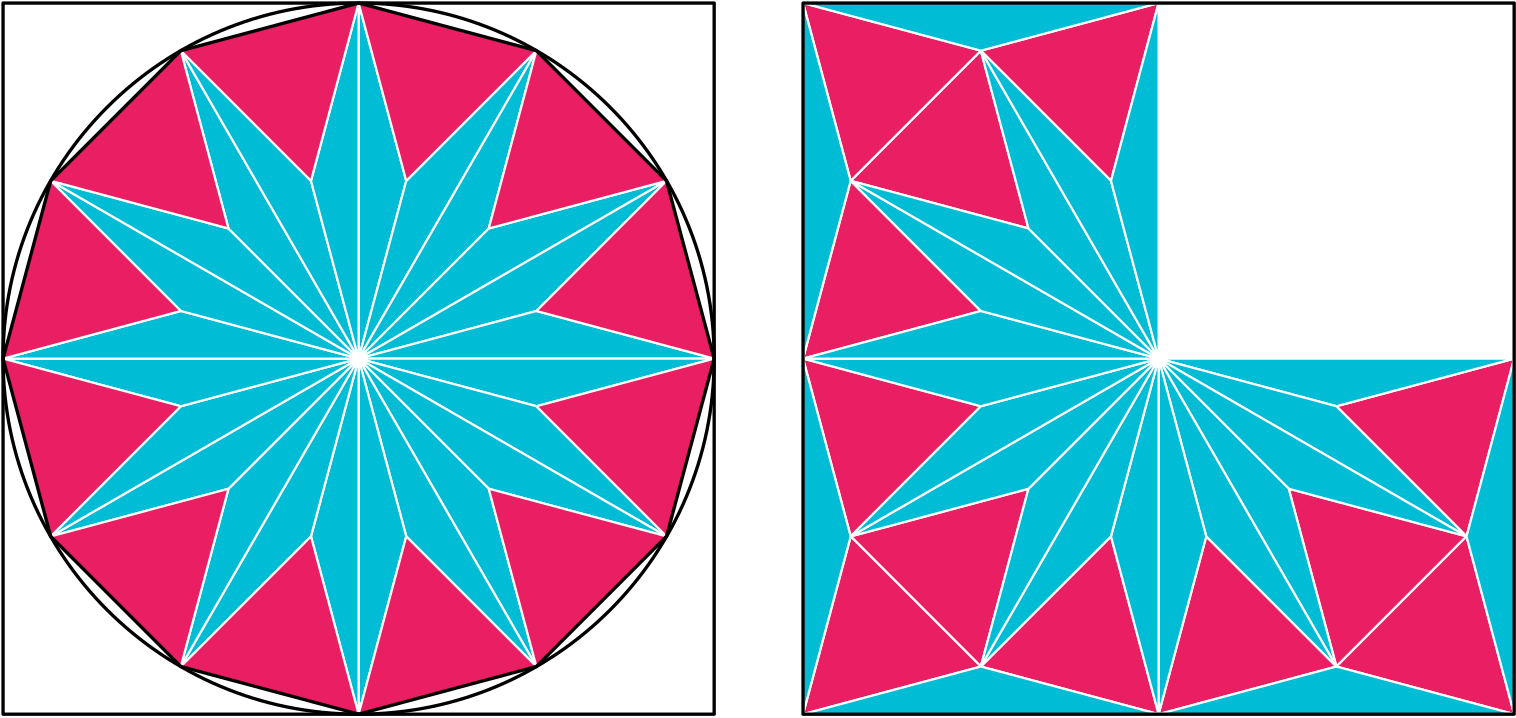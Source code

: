 <?xml version="1.0"?>
<!DOCTYPE ipe SYSTEM "ipe.dtd">
<ipe version="70218" creator="Ipe 7.2.28">
<info created="D:20180730114033" modified="D:20240327092823"/>
<ipestyle name="tungsteno">
<symbol name="arrow/arc(spx)">
<path stroke="sym-stroke" fill="sym-stroke" pen="sym-pen">
0 0 m
-1 0.333 l
-1 -0.333 l
h
</path>
</symbol>
<symbol name="arrow/farc(spx)">
<path stroke="sym-stroke" fill="white" pen="sym-pen">
0 0 m
-1 0.333 l
-1 -0.333 l
h
</path>
</symbol>
<symbol name="arrow/ptarc(spx)">
<path stroke="sym-stroke" fill="sym-stroke" pen="sym-pen">
0 0 m
-1 0.333 l
-0.8 0 l
-1 -0.333 l
h
</path>
</symbol>
<symbol name="arrow/fptarc(spx)">
<path stroke="sym-stroke" fill="white" pen="sym-pen">
0 0 m
-1 0.333 l
-0.8 0 l
-1 -0.333 l
h
</path>
</symbol>
<symbol name="mark/circle(sx)" transformations="translations">
<path fill="sym-stroke">
0.6 0 0 0.6 0 0 e
0.4 0 0 0.4 0 0 e
</path>
</symbol>
<symbol name="mark/disk(sx)" transformations="translations">
<path fill="sym-stroke">
0.6 0 0 0.6 0 0 e
</path>
</symbol>
<symbol name="mark/fdisk(sfx)" transformations="translations">
<group>
<path fill="sym-fill">
0.5 0 0 0.5 0 0 e
</path>
<path fill="sym-stroke" fillrule="eofill">
0.6 0 0 0.6 0 0 e
0.4 0 0 0.4 0 0 e
</path>
</group>
</symbol>
<symbol name="mark/box(sx)" transformations="translations">
<path fill="sym-stroke" fillrule="eofill">
-0.6 -0.6 m
0.6 -0.6 l
0.6 0.6 l
-0.6 0.6 l
h
-0.4 -0.4 m
0.4 -0.4 l
0.4 0.4 l
-0.4 0.4 l
h
</path>
</symbol>
<symbol name="mark/square(sx)" transformations="translations">
<path fill="sym-stroke">
-0.6 -0.6 m
0.6 -0.6 l
0.6 0.6 l
-0.6 0.6 l
h
</path>
</symbol>
<symbol name="mark/fsquare(sfx)" transformations="translations">
<group>
<path fill="sym-fill">
-0.5 -0.5 m
0.5 -0.5 l
0.5 0.5 l
-0.5 0.5 l
h
</path>
<path fill="sym-stroke" fillrule="eofill">
-0.6 -0.6 m
0.6 -0.6 l
0.6 0.6 l
-0.6 0.6 l
h
-0.4 -0.4 m
0.4 -0.4 l
0.4 0.4 l
-0.4 0.4 l
h
</path>
</group>
</symbol>
<symbol name="mark/cross(sx)" transformations="translations">
<group>
<path fill="sym-stroke">
-0.43 -0.57 m
0.57 0.43 l
0.43 0.57 l
-0.57 -0.43 l
h
</path>
<path fill="sym-stroke">
-0.43 0.57 m
0.57 -0.43 l
0.43 -0.57 l
-0.57 0.43 l
h
</path>
</group>
</symbol>
<symbol name="arrow/fnormal(spx)">
<path stroke="sym-stroke" fill="white" pen="sym-pen">
0 0 m
-1 0.333 l
-1 -0.333 l
h
</path>
</symbol>
<symbol name="arrow/pointed(spx)">
<path stroke="sym-stroke" fill="sym-stroke" pen="sym-pen">
0 0 m
-1 0.333 l
-0.8 0 l
-1 -0.333 l
h
</path>
</symbol>
<symbol name="arrow/fpointed(spx)">
<path stroke="sym-stroke" fill="white" pen="sym-pen">
0 0 m
-1 0.333 l
-0.8 0 l
-1 -0.333 l
h
</path>
</symbol>
<symbol name="arrow/linear(spx)">
<path stroke="sym-stroke" pen="sym-pen">
-1 0.333 m
0 0 l
-1 -0.333 l
</path>
</symbol>
<symbol name="arrow/fdouble(spx)">
<path stroke="sym-stroke" fill="white" pen="sym-pen">
0 0 m
-1 0.333 l
-1 -0.333 l
h
-1 0 m
-2 0.333 l
-2 -0.333 l
h
</path>
</symbol>
<symbol name="arrow/double(spx)">
<path stroke="sym-stroke" fill="sym-stroke" pen="sym-pen">
0 0 m
-1 0.333 l
-1 -0.333 l
h
-1 0 m
-2 0.333 l
-2 -0.333 l
h
</path>
</symbol>
<symbol name="arrow/mid-normal(spx)">
<path stroke="sym-stroke" fill="sym-stroke" pen="sym-pen">
0.5 0 m
-0.5 0.333 l
-0.5 -0.333 l
h
</path>
</symbol>
<symbol name="arrow/mid-fnormal(spx)">
<path stroke="sym-stroke" fill="white" pen="sym-pen">
0.5 0 m
-0.5 0.333 l
-0.5 -0.333 l
h
</path>
</symbol>
<symbol name="arrow/mid-pointed(spx)">
<path stroke="sym-stroke" fill="sym-stroke" pen="sym-pen">
0.5 0 m
-0.5 0.333 l
-0.3 0 l
-0.5 -0.333 l
h
</path>
</symbol>
<symbol name="arrow/mid-fpointed(spx)">
<path stroke="sym-stroke" fill="white" pen="sym-pen">
0.5 0 m
-0.5 0.333 l
-0.3 0 l
-0.5 -0.333 l
h
</path>
</symbol>
<symbol name="arrow/mid-double(spx)">
<path stroke="sym-stroke" fill="sym-stroke" pen="sym-pen">
1 0 m
0 0.333 l
0 -0.333 l
h
0 0 m
-1 0.333 l
-1 -0.333 l
h
</path>
</symbol>
<symbol name="arrow/mid-fdouble(spx)">
<path stroke="sym-stroke" fill="white" pen="sym-pen">
1 0 m
0 0.333 l
0 -0.333 l
h
0 0 m
-1 0.333 l
-1 -0.333 l
h
</path>
</symbol>
<anglesize name="22.5 deg" value="22.5"/>
<anglesize name="30 deg" value="30"/>
<anglesize name="45 deg" value="45"/>
<anglesize name="60 deg" value="60"/>
<anglesize name="90 deg" value="90"/>
<arrowsize name="large" value="10"/>
<arrowsize name="small" value="5"/>
<arrowsize name="tiny" value="3"/>
<color name="amber100" value="1 0.925 0.702"/>
<color name="amber200" value="1 0.878 0.51"/>
<color name="amber300" value="1 0.835 0.31"/>
<color name="amber400" value="1 0.792 0.157"/>
<color name="amber500" value="1 0.757 0.027"/>
<color name="amber600" value="1 0.702 0"/>
<color name="amber700" value="1 0.627 0"/>
<color name="amber800" value="1 0.561 0"/>
<color name="amber900" value="1 0.435 0"/>
<color name="blue100" value="0.733 0.871 0.984"/>
<color name="blue200" value="0.565 0.792 0.976"/>
<color name="blue300" value="0.392 0.71 0.965"/>
<color name="blue400" value="0.259 0.647 0.961"/>
<color name="blue500" value="0.129 0.588 0.953"/>
<color name="blue600" value="0.118 0.533 0.898"/>
<color name="blue700" value="0.098 0.463 0.824"/>
<color name="blue800" value="0.082 0.396 0.753"/>
<color name="blue900" value="0.051 0.278 0.631"/>
<color name="bluegray100" value="0.812 0.847 0.863"/>
<color name="bluegray200" value="0.69 0.745 0.773"/>
<color name="bluegray300" value="0.565 0.643 0.682"/>
<color name="bluegray400" value="0.471 0.565 0.612"/>
<color name="bluegray500" value="0.376 0.49 0.545"/>
<color name="bluegray600" value="0.329 0.431 0.478"/>
<color name="bluegray700" value="0.271 0.353 0.392"/>
<color name="bluegray800" value="0.216 0.278 0.31"/>
<color name="bluegray900" value="0.149 0.196 0.22"/>
<color name="brown100" value="0.843 0.8 0.784"/>
<color name="brown200" value="0.737 0.667 0.643"/>
<color name="brown300" value="0.631 0.533 0.498"/>
<color name="brown400" value="0.553 0.431 0.388"/>
<color name="brown500" value="0.475 0.333 0.282"/>
<color name="brown600" value="0.427 0.298 0.255"/>
<color name="brown700" value="0.365 0.251 0.216"/>
<color name="brown800" value="0.306 0.204 0.18"/>
<color name="brown900" value="0.243 0.153 0.137"/>
<color name="cyan100" value="0.698 0.922 0.949"/>
<color name="cyan200" value="0.502 0.871 0.918"/>
<color name="cyan300" value="0.302 0.816 0.882"/>
<color name="cyan400" value="0.149 0.776 0.855"/>
<color name="cyan500" value="0 0.737 0.831"/>
<color name="cyan600" value="0 0.675 0.757"/>
<color name="cyan700" value="0 0.592 0.655"/>
<color name="cyan800" value="0 0.514 0.561"/>
<color name="cyan900" value="0 0.376 0.392"/>
<color name="deeporange100" value="1 0.8 0.737"/>
<color name="deeporange200" value="1 0.671 0.569"/>
<color name="deeporange300" value="1 0.541 0.396"/>
<color name="deeporange400" value="1 0.439 0.263"/>
<color name="deeporange500" value="1 0.341 0.133"/>
<color name="deeporange600" value="0.957 0.318 0.118"/>
<color name="deeporange700" value="0.902 0.29 0.098"/>
<color name="deeporange800" value="0.847 0.263 0.082"/>
<color name="deeporange900" value="0.749 0.212 0.047"/>
<color name="deeppurple100" value="0.82 0.769 0.914"/>
<color name="deeppurple200" value="0.702 0.616 0.859"/>
<color name="deeppurple300" value="0.584 0.459 0.804"/>
<color name="deeppurple400" value="0.494 0.341 0.761"/>
<color name="deeppurple500" value="0.404 0.227 0.718"/>
<color name="deeppurple600" value="0.369 0.208 0.694"/>
<color name="deeppurple700" value="0.318 0.176 0.659"/>
<color name="deeppurple800" value="0.271 0.153 0.627"/>
<color name="deeppurple900" value="0.192 0.106 0.573"/>
<color name="gray100" value="0.961"/>
<color name="gray200" value="0.933"/>
<color name="gray300" value="0.878"/>
<color name="gray400" value="0.741"/>
<color name="gray500" value="0.62"/>
<color name="gray600" value="0.459"/>
<color name="gray700" value="0.38"/>
<color name="gray800" value="0.259"/>
<color name="gray900" value="0.129"/>
<color name="green100" value="0.784 0.902 0.788"/>
<color name="green200" value="0.647 0.839 0.655"/>
<color name="green300" value="0.506 0.78 0.518"/>
<color name="green400" value="0.4 0.733 0.416"/>
<color name="green500" value="0.298 0.686 0.314"/>
<color name="green600" value="0.263 0.627 0.278"/>
<color name="green700" value="0.22 0.557 0.235"/>
<color name="green800" value="0.18 0.49 0.196"/>
<color name="green900" value="0.106 0.369 0.125"/>
<color name="indigo100" value="0.773 0.792 0.914"/>
<color name="indigo200" value="0.624 0.659 0.855"/>
<color name="indigo300" value="0.475 0.525 0.796"/>
<color name="indigo400" value="0.361 0.42 0.753"/>
<color name="indigo500" value="0.247 0.318 0.71"/>
<color name="indigo600" value="0.224 0.286 0.671"/>
<color name="indigo700" value="0.188 0.247 0.624"/>
<color name="indigo800" value="0.157 0.208 0.576"/>
<color name="indigo900" value="0.102 0.137 0.494"/>
<color name="lightblue100" value="0.702 0.898 0.988"/>
<color name="lightblue200" value="0.506 0.831 0.98"/>
<color name="lightblue300" value="0.31 0.765 0.969"/>
<color name="lightblue400" value="0.161 0.714 0.965"/>
<color name="lightblue500" value="0.012 0.663 0.957"/>
<color name="lightblue600" value="0.012 0.608 0.898"/>
<color name="lightblue700" value="0.008 0.533 0.82"/>
<color name="lightblue800" value="0.008 0.467 0.741"/>
<color name="lightblue900" value="0.004 0.341 0.608"/>
<color name="lightgreen100" value="0.863 0.929 0.784"/>
<color name="lightgreen200" value="0.773 0.882 0.647"/>
<color name="lightgreen300" value="0.682 0.835 0.506"/>
<color name="lightgreen400" value="0.612 0.8 0.396"/>
<color name="lightgreen500" value="0.545 0.765 0.29"/>
<color name="lightgreen600" value="0.486 0.702 0.259"/>
<color name="lightgreen700" value="0.408 0.624 0.22"/>
<color name="lightgreen800" value="0.333 0.545 0.184"/>
<color name="lightgreen900" value="0.2 0.412 0.118"/>
<color name="lime100" value="0.941 0.957 0.765"/>
<color name="lime200" value="0.902 0.933 0.612"/>
<color name="lime300" value="0.863 0.906 0.459"/>
<color name="lime400" value="0.831 0.882 0.341"/>
<color name="lime500" value="0.804 0.863 0.224"/>
<color name="lime600" value="0.753 0.792 0.2"/>
<color name="lime700" value="0.686 0.706 0.169"/>
<color name="lime800" value="0.62 0.616 0.141"/>
<color name="lime900" value="0.51 0.467 0.09"/>
<color name="orange100" value="1 0.878 0.698"/>
<color name="orange200" value="1 0.8 0.502"/>
<color name="orange300" value="1 0.718 0.302"/>
<color name="orange400" value="1 0.655 0.149"/>
<color name="orange500" value="1 0.596 0"/>
<color name="orange600" value="0.984 0.549 0"/>
<color name="orange700" value="0.961 0.486 0"/>
<color name="orange800" value="0.937 0.424 0"/>
<color name="orange900" value="0.902 0.318 0"/>
<color name="pink100" value="0.973 0.733 0.816"/>
<color name="pink200" value="0.957 0.561 0.694"/>
<color name="pink300" value="0.941 0.384 0.573"/>
<color name="pink400" value="0.925 0.251 0.478"/>
<color name="pink500" value="0.914 0.118 0.388"/>
<color name="pink600" value="0.847 0.106 0.376"/>
<color name="pink700" value="0.761 0.094 0.357"/>
<color name="pink800" value="0.678 0.078 0.341"/>
<color name="pink900" value="0.533 0.055 0.31"/>
<color name="purple100" value="0.882 0.745 0.906"/>
<color name="purple200" value="0.808 0.576 0.847"/>
<color name="purple300" value="0.729 0.408 0.784"/>
<color name="purple400" value="0.671 0.278 0.737"/>
<color name="purple500" value="0.612 0.153 0.69"/>
<color name="purple600" value="0.557 0.141 0.667"/>
<color name="purple700" value="0.482 0.122 0.635"/>
<color name="purple800" value="0.416 0.106 0.604"/>
<color name="purple900" value="0.29 0.078 0.549"/>
<color name="red100" value="1 0.804 0.824"/>
<color name="red200" value="0.937 0.604 0.604"/>
<color name="red300" value="0.898 0.451 0.451"/>
<color name="red400" value="0.937 0.325 0.314"/>
<color name="red500" value="0.957 0.263 0.212"/>
<color name="red600" value="0.898 0.224 0.208"/>
<color name="red700" value="0.827 0.184 0.184"/>
<color name="red800" value="0.776 0.157 0.157"/>
<color name="red900" value="0.718 0.11 0.11"/>
<color name="teal100" value="0.698 0.875 0.859"/>
<color name="teal200" value="0.502 0.796 0.769"/>
<color name="teal300" value="0.302 0.714 0.675"/>
<color name="teal400" value="0.149 0.651 0.604"/>
<color name="teal500" value="0 0.588 0.533"/>
<color name="teal600" value="0 0.537 0.482"/>
<color name="teal700" value="0 0.475 0.42"/>
<color name="teal800" value="0 0.412 0.361"/>
<color name="teal900" value="0 0.302 0.251"/>
<color name="yellow100" value="1 0.976 0.769"/>
<color name="yellow200" value="1 0.961 0.616"/>
<color name="yellow300" value="1 0.945 0.463"/>
<color name="yellow400" value="1 0.933 0.345"/>
<color name="yellow500" value="1 0.922 0.231"/>
<color name="yellow600" value="0.992 0.847 0.208"/>
<color name="yellow700" value="0.984 0.753 0.176"/>
<color name="yellow800" value="0.976 0.659 0.145"/>
<color name="yellow900" value="0.961 0.498 0.09"/>
<dashstyle name="dash dot dotted" value="[4 2 1 2 1 2] 0"/>
<dashstyle name="dash dotted" value="[4 2 1 2] 0"/>
<dashstyle name="dashed" value="[4] 0"/>
<dashstyle name="dotted" value="[1 3] 0"/>
<dashstyle name="large dashed" value="[12] 0"/>
<dashstyle name="large dotted" value="[2 4] 0"/>
<dashstyle name="medium dashed" value="[8] 0"/>
<gridsize name="10 pts (~3.5 mm)" value="10"/>
<gridsize name="14 pts (~5 mm)" value="14"/>
<gridsize name="16 pts (~6 mm)" value="16"/>
<gridsize name="20 pts (~7 mm)" value="20"/>
<gridsize name="28 pts (~10 mm)" value="28"/>
<gridsize name="32 pts (~12 mm)" value="32"/>
<gridsize name="4 pts" value="4"/>
<gridsize name="56 pts (~20 mm)" value="56"/>
<gridsize name="8 pts (~3 mm)" value="8"/>
<opacity name="10%" value="0.1"/>
<opacity name="20%" value="0.2"/>
<opacity name="30%" value="0.3"/>
<opacity name="40%" value="0.4"/>
<opacity name="50%" value="0.5"/>
<opacity name="60%" value="0.6"/>
<opacity name="70%" value="0.7"/>
<opacity name="80%" value="0.8"/>
<opacity name="90%" value="0.9"/>
<pen name="fat" value="1.2"/>
<pen name="heavier" value="0.8"/>
<pen name="ultrafat" value="2"/>
<symbolsize name="large" value="5"/>
<symbolsize name="small" value="2"/>
<symbolsize name="tiny" value="1.1"/>
<textsize name="Huge" value="\Huge"/>
<textsize name="LARGE" value="\LARGE"/>
<textsize name="Large" value="\Large"/>
<textsize name="footnote" value="\footnotesize"/>
<textsize name="huge" value="\huge"/>
<textsize name="large" value="\large"/>
<textsize name="script" value="\scriptsize"/>
<textsize name="small" value="\small"/>
<textsize name="tiny" value="\tiny"/>
<textstyle name="center" begin="\begin{center}" end="\end{center}"/>
<textstyle name="item" begin="\begin{itemize}\item{}" end="\end{itemize}"/>
<textstyle name="itemize" begin="\begin{itemize}" end="\end{itemize}"/>
<tiling name="falling" angle="-60" step="4" width="1"/>
<tiling name="rising" angle="30" step="4" width="1"/>
</ipestyle>
<page>
<layer name="alpha"/>
<view layers="alpha" active="alpha"/>
<group layer="alpha" matrix="1 0 0 1 -48 0">
<path stroke="1" fill="cyan500" pen="heavier">
192 640 m
192 512 l
209.149 576 l
h
</path>
<path stroke="1" fill="cyan500" pen="heavier">
209.149 576 m
192 512 l
256 622.851 l
h
</path>
<path stroke="1" fill="cyan500" pen="heavier">
256 622.851 m
192 512 l
238.851 558.851 l
h
</path>
<path stroke="1" fill="cyan500" pen="heavier">
238.851 558.851 m
192 512 l
302.851 576 l
h
</path>
<path stroke="1" fill="cyan500" pen="heavier">
302.851 576 m
192 512 l
256 529.149 l
h
</path>
<path stroke="1" fill="cyan500" pen="heavier">
256 529.149 m
192 512 l
320 512 l
h
</path>
<path stroke="1" fill="cyan500" pen="heavier">
320 512 m
192 512 l
256 494.851 l
h
</path>
<path stroke="1" fill="cyan500" pen="heavier">
256 494.851 m
192 512 l
302.851 448 l
h
</path>
<path stroke="1" fill="cyan500" pen="heavier">
302.851 448 m
192 512 l
238.851 465.149 l
h
</path>
<path stroke="1" fill="cyan500" pen="heavier">
238.851 465.149 m
192 512 l
256 401.149 l
h
</path>
<path stroke="1" fill="cyan500" pen="heavier">
256 401.149 m
192 512 l
209.149 448 l
h
</path>
<path stroke="1" fill="cyan500" pen="heavier">
209.149 448 m
192 512 l
192 384 l
h
</path>
<path stroke="1" fill="cyan500" pen="heavier">
192 384 m
192 512 l
174.851 448 l
h
</path>
<path stroke="1" fill="cyan500" pen="heavier">
174.851 448 m
192 512 l
128 401.149 l
h
</path>
<path stroke="1" fill="cyan500" pen="heavier">
128 401.149 m
192 512 l
145.149 465.149 l
h
</path>
<path stroke="1" fill="cyan500" pen="heavier">
145.149 465.149 m
192 512 l
81.1487 448 l
h
</path>
<path stroke="1" fill="cyan500" pen="heavier">
81.1487 448 m
192 512 l
128 494.851 l
h
</path>
<path stroke="1" fill="cyan500" pen="heavier">
128 494.851 m
192 512 l
64 512 l
h
</path>
<path stroke="1" fill="cyan500" pen="heavier">
64 512 m
192 512 l
128 529.149 l
h
</path>
<path stroke="1" fill="cyan500" pen="heavier">
128 529.149 m
192 512 l
81.1487 576 l
h
</path>
<path stroke="1" fill="cyan500" pen="heavier">
81.1487 576 m
192 512 l
145.149 558.851 l
h
</path>
<path stroke="1" fill="cyan500" pen="heavier">
145.149 558.851 m
192 512 l
128 622.851 l
h
</path>
<path stroke="1" fill="cyan500" pen="heavier">
128 622.851 m
192 512 l
174.851 576 l
h
</path>
<path stroke="1" fill="cyan500" pen="heavier">
174.851 576 m
192 512 l
192 640 l
h
</path>
</group>
<group matrix="1 0 0 1 -48 0">
<path matrix="-1 0 0 -1 558.851 1198.85" stroke="1" fill="pink500" pen="heavier">
320 640 m
256 622.851 l
302.851 576 l
h
</path>
<path matrix="-0.866025 -0.5 0.5 -0.866025 166.277 1290.26" stroke="1" fill="pink500" pen="heavier">
320 640 m
256 622.851 l
302.851 576 l
h
</path>
<path matrix="-0.5 -0.866025 0.866025 -0.5 -219.405 1173.13" stroke="1" fill="pink500" pen="heavier">
320 640 m
256 622.851 l
302.851 576 l
h
</path>
<path matrix="0 -1 1 0 -494.851 878.851" stroke="1" fill="pink500" pen="heavier">
320 640 m
256 622.851 l
302.851 576 l
h
</path>
<path matrix="0.5 -0.866025 0.866025 0.5 -586.256 486.277" stroke="1" fill="pink500" pen="heavier">
320 640 m
256 622.851 l
302.851 576 l
h
</path>
<path matrix="0.866025 -0.5 0.5 0.866025 -469.128 100.595" stroke="1" fill="pink500" pen="heavier">
320 640 m
256 622.851 l
302.851 576 l
h
</path>
<path matrix="1 0 0 1 -174.851 -174.851" stroke="1" fill="pink500" pen="heavier">
320 640 m
256 622.851 l
302.851 576 l
h
</path>
<path matrix="0.866025 0.5 -0.5 0.866025 217.723 -266.256" stroke="1" fill="pink500" pen="heavier">
320 640 m
256 622.851 l
302.851 576 l
h
</path>
<path matrix="0.5 0.866025 -0.866025 0.5 603.405 -149.128" stroke="1" fill="pink500" pen="heavier">
320 640 m
256 622.851 l
302.851 576 l
h
</path>
<path matrix="0 1 -1 0 878.851 145.149" stroke="1" fill="pink500" pen="heavier">
320 640 m
256 622.851 l
302.851 576 l
h
</path>
<path matrix="-0.5 0.866025 -0.866025 -0.5 970.256 537.723" stroke="1" fill="pink500" pen="heavier">
320 640 m
256 622.851 l
302.851 576 l
h
</path>
<path matrix="-0.866025 0.5 -0.5 -0.866025 853.128 923.405" stroke="1" fill="pink500" pen="heavier">
320 640 m
256 622.851 l
302.851 576 l
h
</path>
</group>
<path matrix="1 0 0 1 -48 64" stroke="black" pen="fat">
64 576 m
64 320 l
320 320 l
320 576 l
h
</path>
<path matrix="1 0 0 1 -48 0" stroke="black" pen="fat">
128 0 0 128 192 512 e
</path>
<path matrix="1 0 0 1 -48 0" stroke="black" pen="fat">
320 512 m
302.851 576 l
256 622.851 l
192 640 l
128 622.851 l
81.1487 576 l
64 512 l
81.1487 448 l
128 401.149 l
192 384 l
256 401.149 l
302.851 448 l
h
</path>
<group matrix="1 0 0 1 240 320">
<path matrix="-0.5 -0.866025 0.866025 -0.5 -219.405 853.128" stroke="1" fill="pink500" pen="heavier">
320 640 m
256 622.851 l
302.851 576 l
h
</path>
<path matrix="0 -1 1 0 -494.851 558.851" stroke="1" fill="pink500" pen="heavier">
320 640 m
256 622.851 l
302.851 576 l
h
</path>
<path matrix="0.5 -0.866025 0.866025 0.5 -586.256 166.277" stroke="1" fill="pink500" pen="heavier">
320 640 m
256 622.851 l
302.851 576 l
h
</path>
<path matrix="0.866025 -0.5 0.5 0.866025 -469.128 -219.405" stroke="1" fill="pink500" pen="heavier">
320 640 m
256 622.851 l
302.851 576 l
h
</path>
<path matrix="1 0 0 1 -174.851 -494.851" stroke="1" fill="pink500" pen="heavier">
320 640 m
256 622.851 l
302.851 576 l
h
</path>
<path matrix="0.866025 0.5 -0.5 0.866025 217.723 -586.256" stroke="1" fill="pink500" pen="heavier">
320 640 m
256 622.851 l
302.851 576 l
h
</path>
<path matrix="0.5 0.866025 -0.866025 0.5 603.405 -469.128" stroke="1" fill="pink500" pen="heavier">
320 640 m
256 622.851 l
302.851 576 l
h
</path>
<path matrix="0 1 -1 0 878.851 -174.851" stroke="1" fill="pink500" pen="heavier">
320 640 m
256 622.851 l
302.851 576 l
h
</path>
<path matrix="-0.5 0.866025 -0.866025 -0.5 970.256 217.723" stroke="1" fill="pink500" pen="heavier">
320 640 m
256 622.851 l
302.851 576 l
h
</path>
<path matrix="0 1 -1 0 704 0" stroke="1" fill="pink500" pen="heavier">
320 640 m
256 622.851 l
302.851 576 l
h
</path>
<path matrix="0 -1 1 0 -320 384" stroke="1" fill="pink500" pen="heavier">
320 640 m
256 622.851 l
302.851 576 l
h
</path>
<path matrix="-1 0 0 -1 384 704" stroke="1" fill="pink500" pen="heavier">
320 640 m
256 622.851 l
302.851 576 l
h
</path>
</group>
<group matrix="1 0 0 1 240 320">
<path matrix="1 0 0 1 -128 -320" stroke="1" fill="cyan500" pen="heavier">
192 640 m
192 512 l
209.149 576 l
h
</path>
<path matrix="1 0 0 1 0 -448" stroke="1" fill="cyan500" pen="heavier">
256 529.149 m
192 512 l
320 512 l
h
</path>
<path matrix="1 0 0 1 0 -320" stroke="1" fill="cyan500" pen="heavier">
320 512 m
192 512 l
256 494.851 l
h
</path>
<path matrix="1 0 0 1 0 -320" stroke="1" fill="cyan500" pen="heavier">
256 494.851 m
192 512 l
302.851 448 l
h
</path>
<path matrix="1 0 0 1 0 -320" stroke="1" fill="cyan500" pen="heavier">
302.851 448 m
192 512 l
238.851 465.149 l
h
</path>
<path matrix="1 0 0 1 0 -320" stroke="1" fill="cyan500" pen="heavier">
238.851 465.149 m
192 512 l
256 401.149 l
h
</path>
<path matrix="1 0 0 1 0 -320" stroke="1" fill="cyan500" pen="heavier">
256 401.149 m
192 512 l
209.149 448 l
h
</path>
<path matrix="1 0 0 1 0 -320" stroke="1" fill="cyan500" pen="heavier">
209.149 448 m
192 512 l
192 384 l
h
</path>
<path matrix="1 0 0 1 0 -320" stroke="1" fill="cyan500" pen="heavier">
192 384 m
192 512 l
174.851 448 l
h
</path>
<path matrix="1 0 0 1 0 -320" stroke="1" fill="cyan500" pen="heavier">
174.851 448 m
192 512 l
128 401.149 l
h
</path>
<path matrix="1 0 0 1 0 -320" stroke="1" fill="cyan500" pen="heavier">
128 401.149 m
192 512 l
145.149 465.149 l
h
</path>
<path matrix="1 0 0 1 0 -320" stroke="1" fill="cyan500" pen="heavier">
145.149 465.149 m
192 512 l
81.1487 448 l
h
</path>
<path matrix="1 0 0 1 0 -320" stroke="1" fill="cyan500" pen="heavier">
81.1487 448 m
192 512 l
128 494.851 l
h
</path>
<path matrix="1 0 0 1 0 -320" stroke="1" fill="cyan500" pen="heavier">
128 494.851 m
192 512 l
64 512 l
h
</path>
<path matrix="1 0 0 1 0 -320" stroke="1" fill="cyan500" pen="heavier">
64 512 m
192 512 l
128 529.149 l
h
</path>
<path matrix="1 0 0 1 0 -320" stroke="1" fill="cyan500" pen="heavier">
128 529.149 m
192 512 l
81.1487 576 l
h
</path>
<path matrix="1 0 0 1 0 -320" stroke="1" fill="cyan500" pen="heavier">
81.1487 576 m
192 512 l
145.149 558.851 l
h
</path>
<path matrix="1 0 0 1 0 -320" stroke="1" fill="cyan500" pen="heavier">
145.149 558.851 m
192 512 l
128 622.851 l
h
</path>
<path matrix="1 0 0 1 0 -320" stroke="1" fill="cyan500" pen="heavier">
128 622.851 m
192 512 l
174.851 576 l
h
</path>
<path matrix="1 0 0 1 0 -320" stroke="1" fill="cyan500" pen="heavier">
174.851 576 m
192 512 l
192 640 l
h
</path>
<path matrix="1 0 0 1 -128 -448" stroke="1" fill="cyan500" pen="heavier">
192 640 m
192 512 l
209.149 576 l
h
</path>
<path matrix="1 0 0 1 -128 -448" stroke="1" fill="cyan500" pen="heavier">
256 529.149 m
192 512 l
320 512 l
h
</path>
<path matrix="1 0 0 1 128 -448" stroke="1" fill="cyan500" pen="heavier">
174.851 576 m
192 512 l
192 640 l
h
</path>
<path matrix="1 0 0 1 -128 -192" stroke="1" fill="cyan500" pen="heavier">
320 512 m
192 512 l
256 494.851 l
h
</path>
</group>
<path matrix="1 0 0 1 240 64" stroke="black" pen="fat">
64 576 m
64 320 l
320 320 l
320 576 l
h
</path>
</page>
</ipe>
